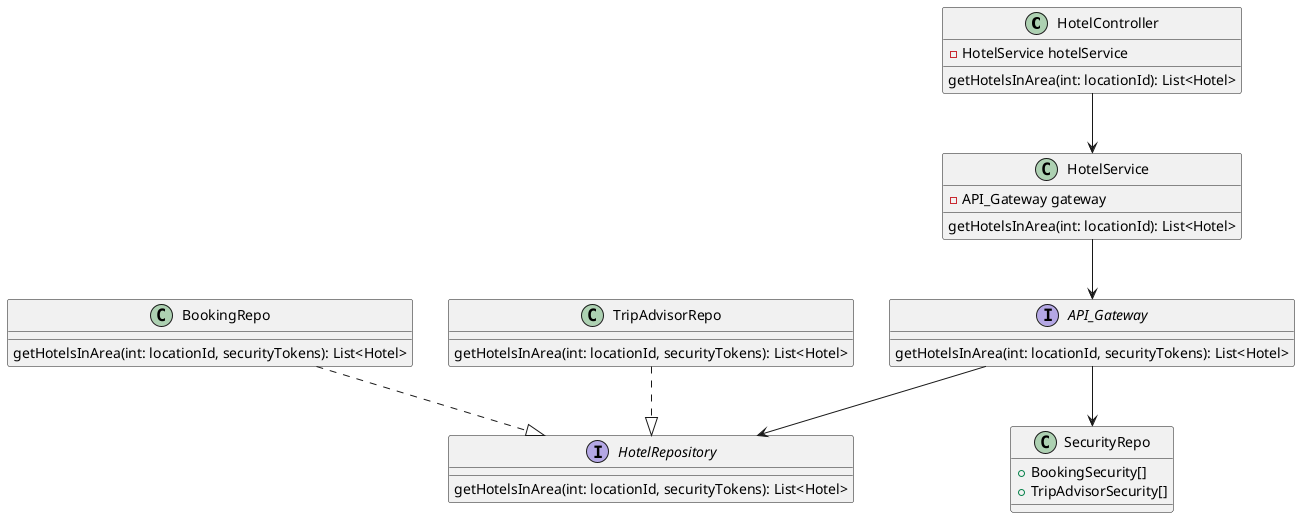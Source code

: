 @startuml
'https://plantuml.com/class-diagram

class HotelController {
    - HotelService hotelService
    getHotelsInArea(int: locationId): List<Hotel>
}

class HotelService{
    - API_Gateway gateway
    getHotelsInArea(int: locationId): List<Hotel>
}

interface API_Gateway{
    getHotelsInArea(int: locationId, securityTokens): List<Hotel>
}

interface HotelRepository {
    getHotelsInArea(int: locationId, securityTokens): List<Hotel>
}

class BookingRepo {
    getHotelsInArea(int: locationId, securityTokens): List<Hotel>
}

class TripAdvisorRepo {
    getHotelsInArea(int: locationId, securityTokens): List<Hotel>
}

class SecurityRepo{
+ BookingSecurity[]
+ TripAdvisorSecurity[]
}

HotelController --> HotelService
HotelService --> API_Gateway
API_Gateway --> SecurityRepo
API_Gateway --> HotelRepository
BookingRepo ..|> HotelRepository
TripAdvisorRepo ..|> HotelRepository

@enduml

